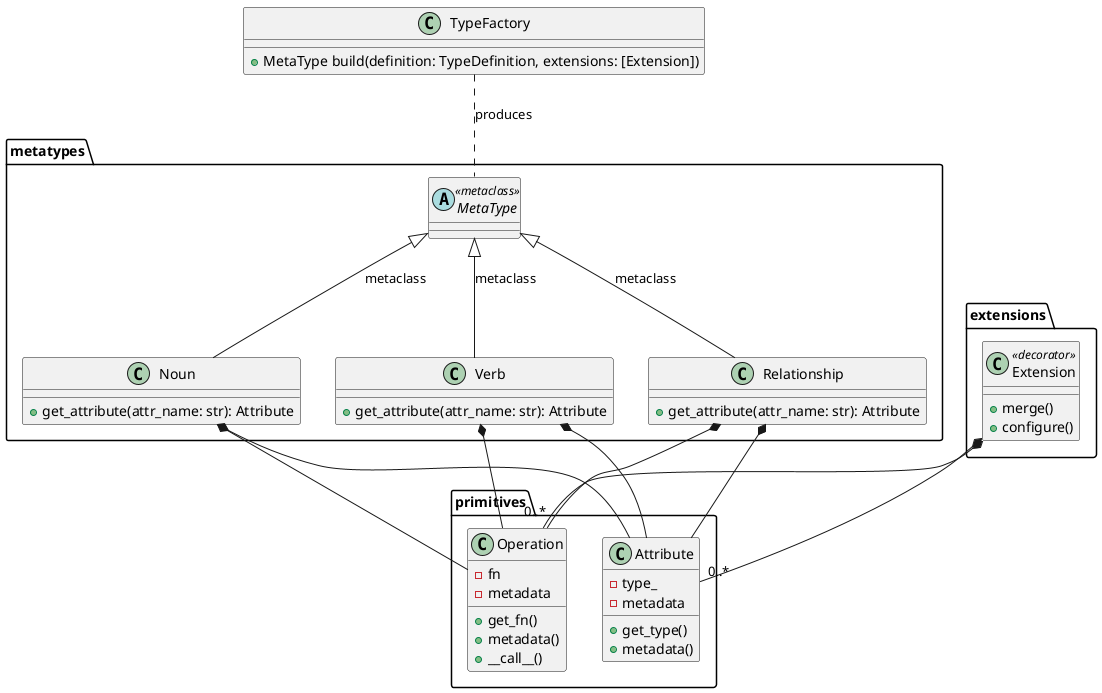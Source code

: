 @startuml "Class Architecture"


class TypeFactory {
    +MetaType build(definition: TypeDefinition, extensions: [Extension])
}

package metatypes {
    abstract class MetaType <<metaclass>>
    class Noun {
        +get_attribute(attr_name: str): Attribute
    }

    class Verb {
        +get_attribute(attr_name: str): Attribute
    }

    class Relationship {
        +get_attribute(attr_name: str): Attribute
    }
}

package primitives {
    class Attribute {
        - type_
        - metadata
        +get_type()
        +metadata()
    }

    class Operation {
        - fn
        - metadata
        +get_fn()
        +metadata()
        +__call__()
    }
}

package extensions {
    class Extension <<decorator>> {
        +merge()
        +configure()
    }
}


MetaType <|-- Noun : metaclass
MetaType <|-- Verb : metaclass
MetaType <|-- Relationship : metaclass
Noun *-- Attribute
Noun *-- Operation
Verb *-- Attribute
Verb *-- Operation
Relationship *-- Attribute
Relationship *-- Operation

Extension *--"0..*" Attribute
Extension *--"0..*" Operation

TypeFactory .. MetaType : produces


@enduml